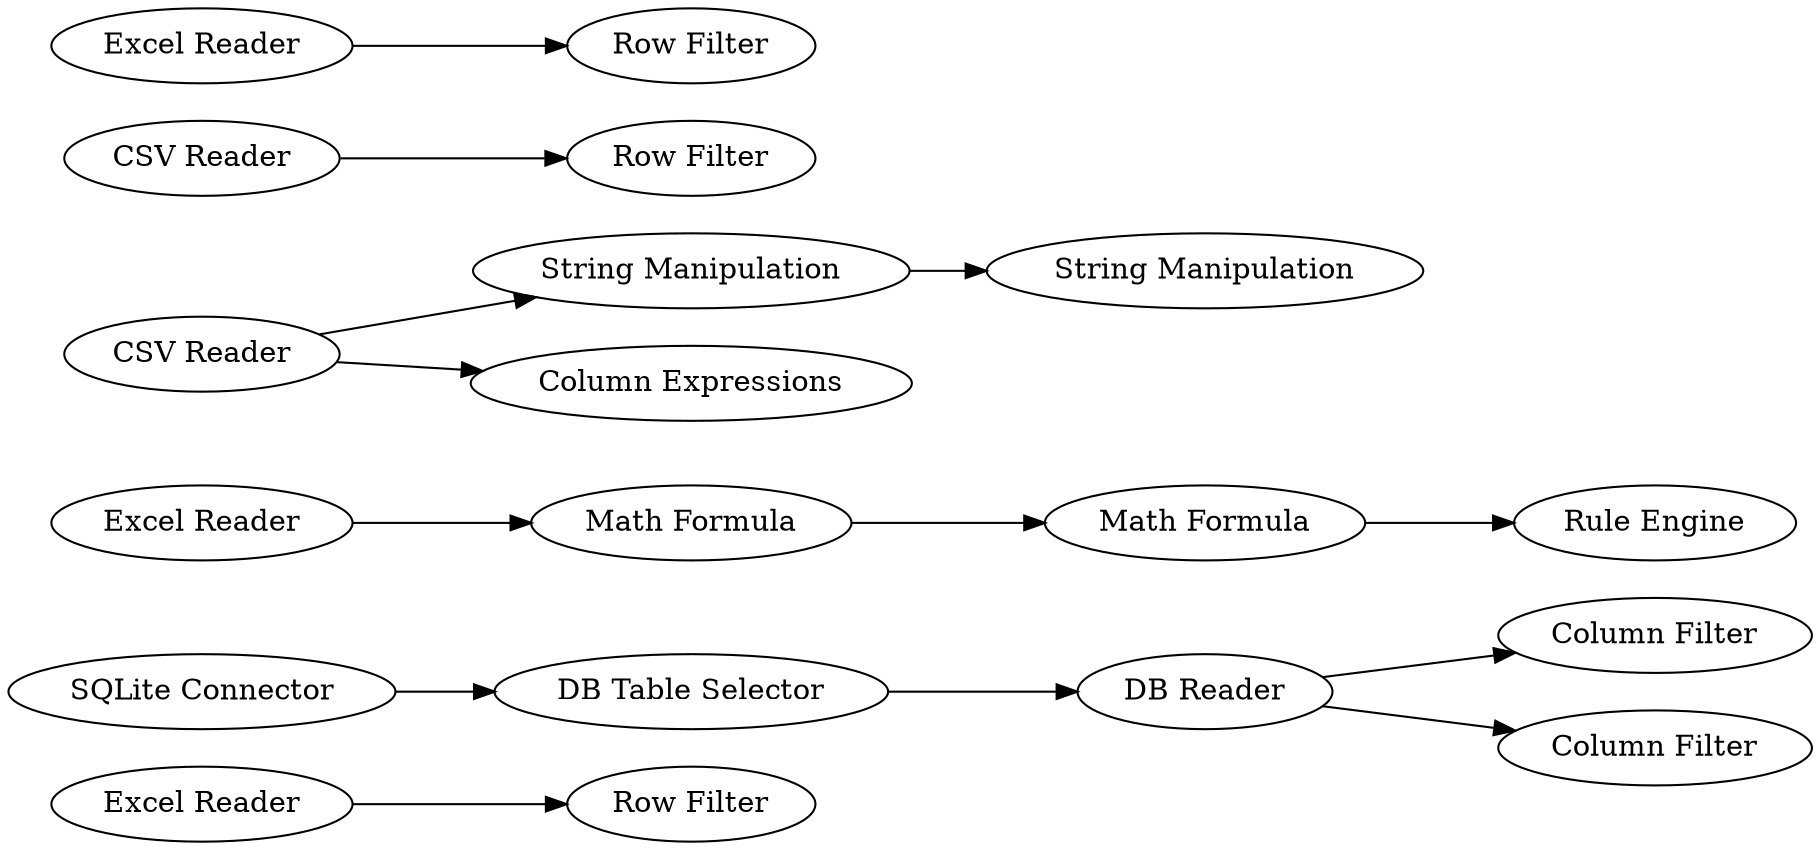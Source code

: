 digraph {
	20 -> 26
	29 -> 31
	24 -> 35
	34 -> 33
	14 -> 29
	35 -> 21
	29 -> 30
	32 -> 27
	19 -> 28
	21 -> 22
	34 -> 23
	33 -> 18
	6 -> 14
	27 [label="Row Filter"]
	26 [label="Row Filter"]
	21 [label="Math Formula"]
	18 [label="String Manipulation"]
	19 [label="Excel Reader"]
	24 [label="Excel Reader"]
	31 [label="Column Filter"]
	6 [label="SQLite Connector"]
	30 [label="Column Filter"]
	22 [label="Rule Engine"]
	28 [label="Row Filter"]
	23 [label="Column Expressions"]
	14 [label="DB Table Selector"]
	20 [label="Excel Reader"]
	35 [label="Math Formula"]
	34 [label="CSV Reader"]
	29 [label="DB Reader"]
	33 [label="String Manipulation"]
	32 [label="CSV Reader"]
	rankdir=LR
}
